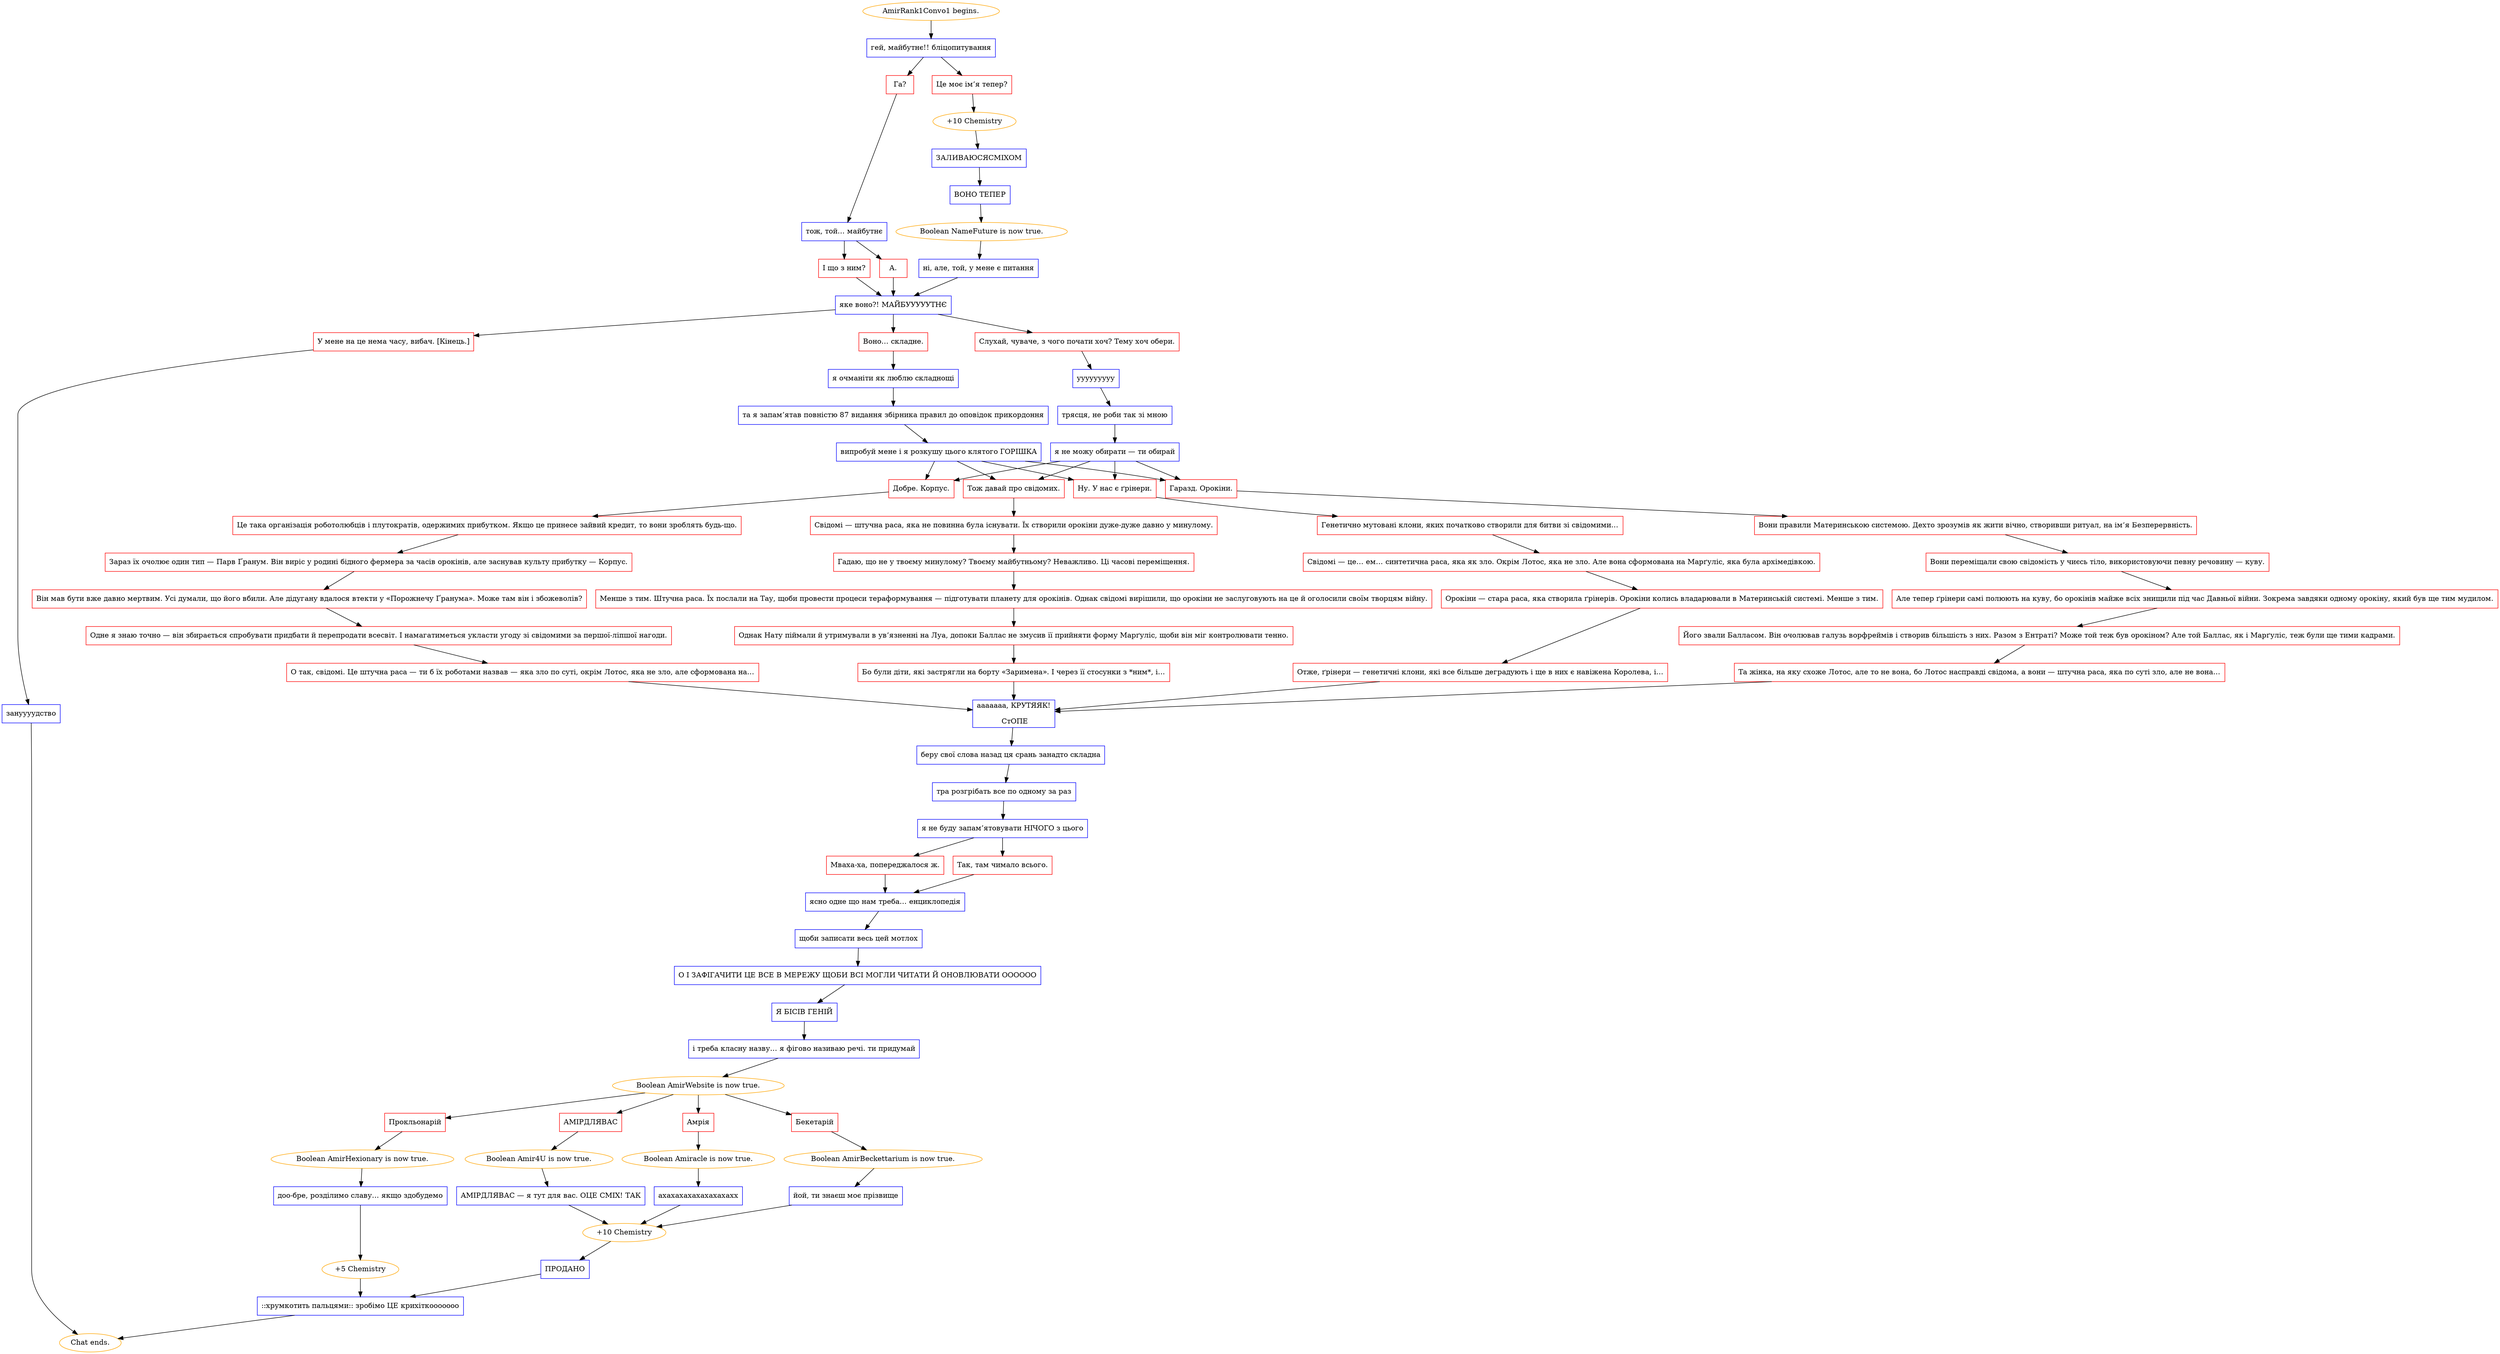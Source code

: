 digraph {
	"AmirRank1Convo1 begins." [color=orange];
		"AmirRank1Convo1 begins." -> j3967219295;
	j3967219295 [label="гей, майбутнє!! бліцопитування",shape=box,color=blue];
		j3967219295 -> j106247718;
		j3967219295 -> j857818410;
	j106247718 [label="Га?",shape=box,color=red];
		j106247718 -> j2667874350;
	j857818410 [label="Це моє ім’я тепер?",shape=box,color=red];
		j857818410 -> j1943773584;
	j2667874350 [label="тож, той… майбутнє",shape=box,color=blue];
		j2667874350 -> j2245676656;
		j2667874350 -> j1227996369;
	j1943773584 [label="+10 Chemistry",color=orange];
		j1943773584 -> j2200224200;
	j2245676656 [label="А.",shape=box,color=red];
		j2245676656 -> j823978078;
	j1227996369 [label="І що з ним?",shape=box,color=red];
		j1227996369 -> j823978078;
	j2200224200 [label="ЗАЛИВАЮСЯСМІХОМ",shape=box,color=blue];
		j2200224200 -> j3030899434;
	j823978078 [label="яке воно?! МАЙБУУУУУТНЄ",shape=box,color=blue];
		j823978078 -> j3061844364;
		j823978078 -> j1010607023;
		j823978078 -> j162343783;
	j3030899434 [label="ВОНО ТЕПЕР",shape=box,color=blue];
		j3030899434 -> j3374751044;
	j3061844364 [label="Слухай, чуваче, з чого почати хоч? Тему хоч обери.",shape=box,color=red];
		j3061844364 -> j1785901195;
	j1010607023 [label="Воно… складне.",shape=box,color=red];
		j1010607023 -> j3344675430;
	j162343783 [label="У мене на це нема часу, вибач. [Кінець.]",shape=box,color=red];
		j162343783 -> j2967093533;
	j3374751044 [label="Boolean NameFuture is now true.",color=orange];
		j3374751044 -> j1595752584;
	j1785901195 [label="ууууууууу",shape=box,color=blue];
		j1785901195 -> j2000365542;
	j3344675430 [label="я очманіти як люблю складнощі",shape=box,color=blue];
		j3344675430 -> j3006870860;
	j2967093533 [label="зануууудство",shape=box,color=blue];
		j2967093533 -> "Chat ends.";
	j1595752584 [label="ні, але, той, у мене є питання",shape=box,color=blue];
		j1595752584 -> j823978078;
	j2000365542 [label="трясця, не роби так зі мною",shape=box,color=blue];
		j2000365542 -> j1165129287;
	j3006870860 [label="та я запам’ятав повністю 87 видання збірника правил до оповідок прикордоння",shape=box,color=blue];
		j3006870860 -> j368998851;
	"Chat ends." [color=orange];
	j1165129287 [label="я не можу обирати — ти обирай",shape=box,color=blue];
		j1165129287 -> j435881945;
		j1165129287 -> j1613703541;
		j1165129287 -> j967802964;
		j1165129287 -> j2744458137;
	j368998851 [label="випробуй мене і я розкушу цього клятого ГОРІШКА",shape=box,color=blue];
		j368998851 -> j435881945;
		j368998851 -> j1613703541;
		j368998851 -> j967802964;
		j368998851 -> j2744458137;
	j435881945 [label="Гаразд. Орокіни.",shape=box,color=red];
		j435881945 -> j1183088985;
	j1613703541 [label="Добре. Корпус.",shape=box,color=red];
		j1613703541 -> j4040396073;
	j967802964 [label="Ну. У нас є ґрінери.",shape=box,color=red];
		j967802964 -> j1958543721;
	j2744458137 [label="Тож давай про свідомих.",shape=box,color=red];
		j2744458137 -> j2661920328;
	j1183088985 [label="Вони правили Материнською системою. Дехто зрозумів як жити вічно, створивши ритуал, на ім’я Безперервність.",shape=box,color=red];
		j1183088985 -> j1892122294;
	j4040396073 [label="Це така організація роботолюбців і плутократів, одержимих прибутком. Якщо це принесе зайвий кредит, то вони зроблять будь-що.",shape=box,color=red];
		j4040396073 -> j2612198236;
	j1958543721 [label="Генетично мутовані клони, яких початково створили для битви зі свідомими…",shape=box,color=red];
		j1958543721 -> j2747949569;
	j2661920328 [label="Свідомі — штучна раса, яка не повинна була існувати. Їх створили орокіни дуже-дуже давно у минулому.",shape=box,color=red];
		j2661920328 -> j2370154905;
	j1892122294 [label="Вони переміщали свою свідомість у чиєсь тіло, використовуючи певну речовину — куву.",shape=box,color=red];
		j1892122294 -> j3968969130;
	j2612198236 [label="Зараз їх очолює один тип — Парв Ґранум. Він виріс у родині бідного фермера за часів орокінів, але заснував культу прибутку — Корпус.",shape=box,color=red];
		j2612198236 -> j2062451631;
	j2747949569 [label="Свідомі — це… ем… синтетична раса, яка як зло. Окрім Лотос, яка не зло. Але вона сформована на Марґуліс, яка була архімедівкою.",shape=box,color=red];
		j2747949569 -> j2522436010;
	j2370154905 [label="Гадаю, що не у твоєму минулому? Твоєму майбутньому? Неважливо. Ці часові переміщення.",shape=box,color=red];
		j2370154905 -> j583903507;
	j3968969130 [label="Але тепер ґрінери самі полюють на куву, бо орокінів майже всіх знищили під час Давньої війни. Зокрема завдяки одному орокіну, який був ще тим мудилом.",shape=box,color=red];
		j3968969130 -> j1766804927;
	j2062451631 [label="Він мав бути вже давно мертвим. Усі думали, що його вбили. Але дідугану вдалося втекти у «Порожнечу Ґранума». Може там він і збожеволів?",shape=box,color=red];
		j2062451631 -> j3804814008;
	j2522436010 [label="Орокіни — стара раса, яка створила ґрінерів. Орокіни колись владарювали в Материнській системі. Менше з тим.",shape=box,color=red];
		j2522436010 -> j3878633512;
	j583903507 [label="Менше з тим. Штучна раса. Їх послали на Тау, щоби провести процеси тераформування — підготувати планету для орокінів. Однак свідомі вирішили, що орокіни не заслуговують на це й оголосили своїм творцям війну.",shape=box,color=red];
		j583903507 -> j1232327645;
	j1766804927 [label="Його звали Балласом. Він очолював галузь ворфреймів і створив більшість з них. Разом з Ентраті? Може той теж був орокіном? Але той Баллас, як і Марґуліс, теж були ще тими кадрами.",shape=box,color=red];
		j1766804927 -> j1139427735;
	j3804814008 [label="Одне я знаю точно — він збирається спробувати придбати й перепродати всесвіт. І намагатиметься укласти угоду зі свідомими за першої-ліпшої нагоди.",shape=box,color=red];
		j3804814008 -> j2591098477;
	j3878633512 [label="Отже, ґрінери — генетичні клони, які все більше деградують і ще в них є навіжена Королева, і…",shape=box,color=red];
		j3878633512 -> j788126694;
	j1232327645 [label="Однак Нату піймали й утримували в ув’язненні на Луа, допоки Баллас не змусив її прийняти форму Марґуліс, щоби він міг контролювати тенно.",shape=box,color=red];
		j1232327645 -> j2521164139;
	j1139427735 [label="Та жінка, на яку схоже Лотос, але то не вона, бо Лотос насправді свідома, а вони — штучна раса, яка по суті зло, але не вона…",shape=box,color=red];
		j1139427735 -> j788126694;
	j2591098477 [label="О так, свідомі. Це штучна раса — ти б їх роботами назвав — яка зло по суті, окрім Лотос, яка не зло, але сформована на…",shape=box,color=red];
		j2591098477 -> j788126694;
	j788126694 [label="ааааааа, КРУТЯЯК!
 СтОПЕ",shape=box,color=blue];
		j788126694 -> j305925716;
	j2521164139 [label="Бо були діти, які застрягли на борту «Заримена». І через її стосунки з *ним*, і…",shape=box,color=red];
		j2521164139 -> j788126694;
	j305925716 [label="беру свої слова назад ця срань занадто складна",shape=box,color=blue];
		j305925716 -> j3674005133;
	j3674005133 [label="тра розгрібать все по одному за раз",shape=box,color=blue];
		j3674005133 -> j3845198003;
	j3845198003 [label="я не буду запам’ятовувати НІЧОГО з цього",shape=box,color=blue];
		j3845198003 -> j866982238;
		j3845198003 -> j2125988215;
	j866982238 [label="Мваха-ха, попереджалося ж.",shape=box,color=red];
		j866982238 -> j2255621651;
	j2125988215 [label="Так, там чимало всього.",shape=box,color=red];
		j2125988215 -> j2255621651;
	j2255621651 [label="ясно одне що нам треба… енциклопедія",shape=box,color=blue];
		j2255621651 -> j1300246790;
	j1300246790 [label="щоби записати весь цей мотлох",shape=box,color=blue];
		j1300246790 -> j2879129168;
	j2879129168 [label="O І ЗАФІГАЧИТИ ЦЕ ВСЕ В МЕРЕЖУ ЩОБИ ВСІ МОГЛИ ЧИТАТИ Й ОНОВЛЮВАТИ ОООООО",shape=box,color=blue];
		j2879129168 -> j98254119;
	j98254119 [label="Я БІСІВ ГЕНІЙ",shape=box,color=blue];
		j98254119 -> j3706445023;
	j3706445023 [label="і треба класну назву… я фігово називаю речі. ти придумай",shape=box,color=blue];
		j3706445023 -> j3190503031;
	j3190503031 [label="Boolean AmirWebsite is now true.",color=orange];
		j3190503031 -> j67281478;
		j3190503031 -> j1889735729;
		j3190503031 -> j35497736;
		j3190503031 -> j736445463;
	j67281478 [label="Прокльонарій",shape=box,color=red];
		j67281478 -> j3990743027;
	j1889735729 [label="АМІРДЛЯВАС",shape=box,color=red];
		j1889735729 -> j1092878638;
	j35497736 [label="Амрія",shape=box,color=red];
		j35497736 -> j2819198142;
	j736445463 [label="Бекетарій",shape=box,color=red];
		j736445463 -> j551474306;
	j3990743027 [label="Boolean AmirHexionary is now true.",color=orange];
		j3990743027 -> j2629987040;
	j1092878638 [label="Boolean Amir4U is now true.",color=orange];
		j1092878638 -> j113928504;
	j2819198142 [label="Boolean Amiracle is now true.",color=orange];
		j2819198142 -> j2670068777;
	j551474306 [label="Boolean AmirBeckettarium is now true.",color=orange];
		j551474306 -> j3682769993;
	j2629987040 [label="доо-бре, розділимо славу… якщо здобудемо",shape=box,color=blue];
		j2629987040 -> j1605033667;
	j113928504 [label="АМІРДЛЯВАС — я тут для вас. ОЦЕ СМІХ! ТАК",shape=box,color=blue];
		j113928504 -> j1413311589;
	j2670068777 [label="ахахахахахахахахахх",shape=box,color=blue];
		j2670068777 -> j1413311589;
	j3682769993 [label="йой, ти знаєш моє прізвище",shape=box,color=blue];
		j3682769993 -> j1413311589;
	j1605033667 [label="+5 Chemistry",color=orange];
		j1605033667 -> j2537397545;
	j1413311589 [label="+10 Chemistry",color=orange];
		j1413311589 -> j1811552264;
	j2537397545 [label="::хрумкотить пальцями:: зробімо ЦЕ крихіткооооооо",shape=box,color=blue];
		j2537397545 -> "Chat ends.";
	j1811552264 [label="ПРОДАНО",shape=box,color=blue];
		j1811552264 -> j2537397545;
}
